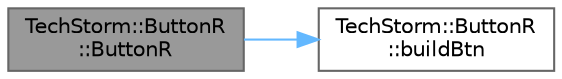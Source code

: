digraph "TechStorm::ButtonR::ButtonR"
{
 // LATEX_PDF_SIZE
  bgcolor="transparent";
  edge [fontname=Helvetica,fontsize=10,labelfontname=Helvetica,labelfontsize=10];
  node [fontname=Helvetica,fontsize=10,shape=box,height=0.2,width=0.4];
  rankdir="LR";
  Node1 [id="Node000001",label="TechStorm::ButtonR\l::ButtonR",height=0.2,width=0.4,color="gray40", fillcolor="grey60", style="filled", fontcolor="black",tooltip=" "];
  Node1 -> Node2 [id="edge1_Node000001_Node000002",color="steelblue1",style="solid",tooltip=" "];
  Node2 [id="Node000002",label="TechStorm::ButtonR\l::buildBtn",height=0.2,width=0.4,color="grey40", fillcolor="white", style="filled",URL="$class_tech_storm_1_1_button_r.html#a66ff3acaa127aedc5d1239d1f698f00b",tooltip=" "];
}
